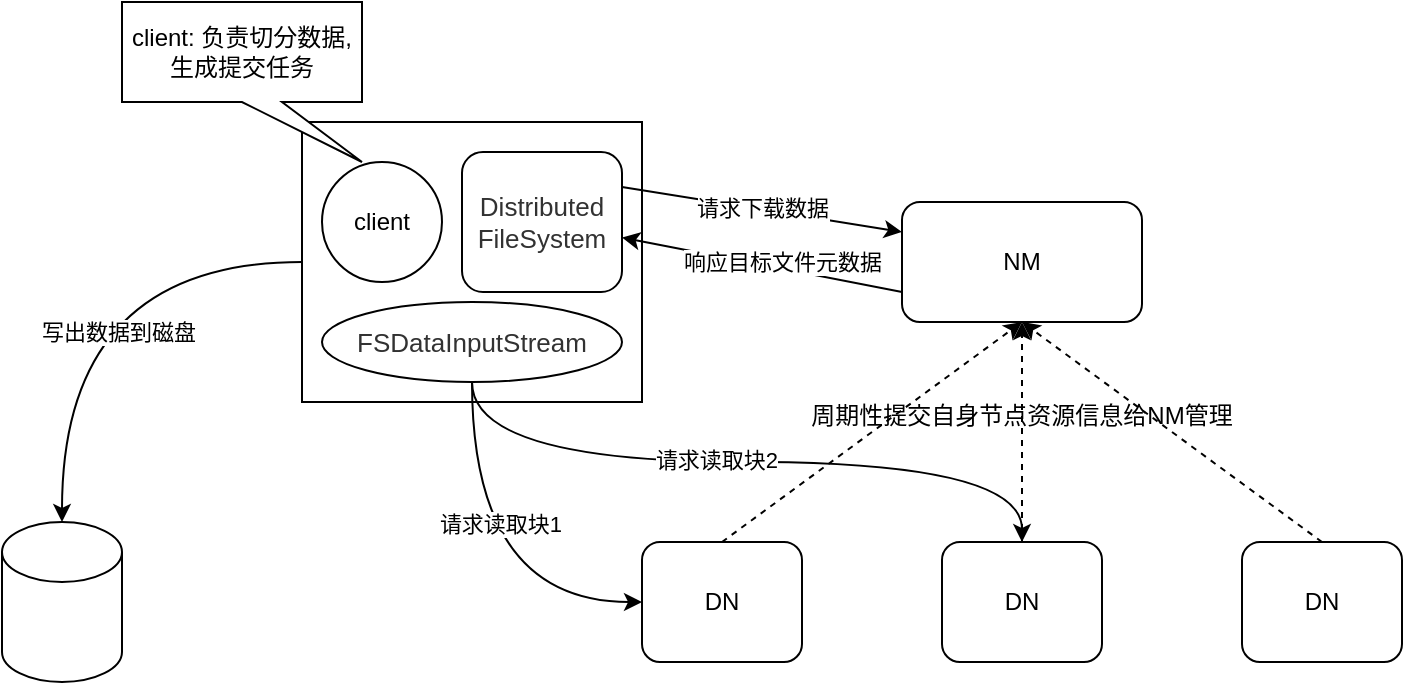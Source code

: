 <mxfile version="14.4.7" type="github">
  <diagram id="V53q0ABg_NFxB4GgH6A1" name="Page-1">
    <mxGraphModel dx="1422" dy="804" grid="1" gridSize="10" guides="1" tooltips="1" connect="1" arrows="1" fold="1" page="1" pageScale="1" pageWidth="827" pageHeight="1169" math="0" shadow="0">
      <root>
        <mxCell id="0" />
        <mxCell id="1" parent="0" />
        <mxCell id="_yPaIhvcv03C6rhxQOYS-2" value="" style="rounded=0;whiteSpace=wrap;html=1;" vertex="1" parent="1">
          <mxGeometry x="200" y="120" width="170" height="140" as="geometry" />
        </mxCell>
        <mxCell id="_yPaIhvcv03C6rhxQOYS-13" style="edgeStyle=orthogonalEdgeStyle;curved=1;rounded=0;orthogonalLoop=1;jettySize=auto;html=1;exitX=0;exitY=0.5;exitDx=0;exitDy=0;entryX=0.5;entryY=0;entryDx=0;entryDy=0;entryPerimeter=0;" edge="1" parent="1" source="_yPaIhvcv03C6rhxQOYS-2" target="_yPaIhvcv03C6rhxQOYS-6">
          <mxGeometry relative="1" as="geometry" />
        </mxCell>
        <mxCell id="_yPaIhvcv03C6rhxQOYS-41" value="写出数据到磁盘" style="edgeLabel;html=1;align=center;verticalAlign=middle;resizable=0;points=[];" vertex="1" connectable="0" parent="_yPaIhvcv03C6rhxQOYS-13">
          <mxGeometry x="0.24" y="28" relative="1" as="geometry">
            <mxPoint as="offset" />
          </mxGeometry>
        </mxCell>
        <mxCell id="_yPaIhvcv03C6rhxQOYS-46" style="edgeStyle=orthogonalEdgeStyle;curved=1;rounded=0;orthogonalLoop=1;jettySize=auto;html=1;exitX=0.5;exitY=1;exitDx=0;exitDy=0;entryX=0;entryY=0.5;entryDx=0;entryDy=0;" edge="1" parent="1" source="_yPaIhvcv03C6rhxQOYS-3" target="_yPaIhvcv03C6rhxQOYS-17">
          <mxGeometry relative="1" as="geometry" />
        </mxCell>
        <mxCell id="_yPaIhvcv03C6rhxQOYS-47" value="请求读取块1" style="edgeLabel;html=1;align=center;verticalAlign=middle;resizable=0;points=[];" vertex="1" connectable="0" parent="_yPaIhvcv03C6rhxQOYS-46">
          <mxGeometry x="-0.272" y="14" relative="1" as="geometry">
            <mxPoint as="offset" />
          </mxGeometry>
        </mxCell>
        <mxCell id="_yPaIhvcv03C6rhxQOYS-50" style="edgeStyle=orthogonalEdgeStyle;curved=1;rounded=0;orthogonalLoop=1;jettySize=auto;html=1;exitX=0.5;exitY=1;exitDx=0;exitDy=0;entryX=0.5;entryY=0;entryDx=0;entryDy=0;" edge="1" parent="1" source="_yPaIhvcv03C6rhxQOYS-3" target="_yPaIhvcv03C6rhxQOYS-19">
          <mxGeometry relative="1" as="geometry" />
        </mxCell>
        <mxCell id="_yPaIhvcv03C6rhxQOYS-51" value="请求读取块2" style="edgeLabel;html=1;align=center;verticalAlign=middle;resizable=0;points=[];" vertex="1" connectable="0" parent="_yPaIhvcv03C6rhxQOYS-50">
          <mxGeometry x="-0.087" y="1" relative="1" as="geometry">
            <mxPoint as="offset" />
          </mxGeometry>
        </mxCell>
        <mxCell id="_yPaIhvcv03C6rhxQOYS-3" value="&lt;span style=&quot;color: rgb(50 , 50 , 50) ; font-size: 13px ; background-color: rgba(255 , 255 , 255 , 0.01)&quot;&gt;FSDataInputStream&lt;/span&gt;" style="ellipse;whiteSpace=wrap;html=1;" vertex="1" parent="1">
          <mxGeometry x="210" y="210" width="150" height="40" as="geometry" />
        </mxCell>
        <mxCell id="_yPaIhvcv03C6rhxQOYS-4" value="client" style="ellipse;whiteSpace=wrap;html=1;aspect=fixed;" vertex="1" parent="1">
          <mxGeometry x="210" y="140" width="60" height="60" as="geometry" />
        </mxCell>
        <mxCell id="_yPaIhvcv03C6rhxQOYS-16" style="edgeStyle=none;rounded=0;orthogonalLoop=1;jettySize=auto;html=1;exitX=1;exitY=0.25;exitDx=0;exitDy=0;entryX=0;entryY=0.25;entryDx=0;entryDy=0;" edge="1" parent="1" source="_yPaIhvcv03C6rhxQOYS-5" target="_yPaIhvcv03C6rhxQOYS-10">
          <mxGeometry relative="1" as="geometry" />
        </mxCell>
        <mxCell id="_yPaIhvcv03C6rhxQOYS-36" value="请求下载数据" style="edgeLabel;html=1;align=center;verticalAlign=middle;resizable=0;points=[];" vertex="1" connectable="0" parent="_yPaIhvcv03C6rhxQOYS-16">
          <mxGeometry x="-0.198" y="-1" relative="1" as="geometry">
            <mxPoint x="13.71" as="offset" />
          </mxGeometry>
        </mxCell>
        <mxCell id="_yPaIhvcv03C6rhxQOYS-5" value="&lt;span style=&quot;color: rgb(50 , 50 , 50) ; font-size: 13px ; background-color: rgba(255 , 255 , 255 , 0.01)&quot;&gt;Distributed FileSystem&lt;/span&gt;" style="rounded=1;whiteSpace=wrap;html=1;" vertex="1" parent="1">
          <mxGeometry x="280" y="135" width="80" height="70" as="geometry" />
        </mxCell>
        <mxCell id="_yPaIhvcv03C6rhxQOYS-6" value="" style="shape=cylinder3;whiteSpace=wrap;html=1;boundedLbl=1;backgroundOutline=1;size=15;" vertex="1" parent="1">
          <mxGeometry x="50" y="320" width="60" height="80" as="geometry" />
        </mxCell>
        <mxCell id="_yPaIhvcv03C6rhxQOYS-39" style="edgeStyle=none;rounded=0;orthogonalLoop=1;jettySize=auto;html=1;exitX=0;exitY=0.75;exitDx=0;exitDy=0;" edge="1" parent="1" source="_yPaIhvcv03C6rhxQOYS-10" target="_yPaIhvcv03C6rhxQOYS-5">
          <mxGeometry relative="1" as="geometry" />
        </mxCell>
        <mxCell id="_yPaIhvcv03C6rhxQOYS-40" value="响应目标文件元数据" style="edgeLabel;html=1;align=center;verticalAlign=middle;resizable=0;points=[];" vertex="1" connectable="0" parent="_yPaIhvcv03C6rhxQOYS-39">
          <mxGeometry x="0.149" y="-2" relative="1" as="geometry">
            <mxPoint x="20.11" y="2.61" as="offset" />
          </mxGeometry>
        </mxCell>
        <mxCell id="_yPaIhvcv03C6rhxQOYS-10" value="NM" style="rounded=1;whiteSpace=wrap;html=1;" vertex="1" parent="1">
          <mxGeometry x="500" y="160" width="120" height="60" as="geometry" />
        </mxCell>
        <mxCell id="_yPaIhvcv03C6rhxQOYS-32" style="edgeStyle=none;rounded=0;orthogonalLoop=1;jettySize=auto;html=1;exitX=0.5;exitY=0;exitDx=0;exitDy=0;entryX=0.5;entryY=1;entryDx=0;entryDy=0;dashed=1;" edge="1" parent="1" source="_yPaIhvcv03C6rhxQOYS-17" target="_yPaIhvcv03C6rhxQOYS-10">
          <mxGeometry relative="1" as="geometry" />
        </mxCell>
        <mxCell id="_yPaIhvcv03C6rhxQOYS-17" value="DN" style="rounded=1;whiteSpace=wrap;html=1;" vertex="1" parent="1">
          <mxGeometry x="370" y="330" width="80" height="60" as="geometry" />
        </mxCell>
        <mxCell id="_yPaIhvcv03C6rhxQOYS-18" style="edgeStyle=none;rounded=0;orthogonalLoop=1;jettySize=auto;html=1;exitX=1;exitY=0.5;exitDx=0;exitDy=0;" edge="1" parent="1" source="_yPaIhvcv03C6rhxQOYS-17" target="_yPaIhvcv03C6rhxQOYS-17">
          <mxGeometry relative="1" as="geometry" />
        </mxCell>
        <mxCell id="_yPaIhvcv03C6rhxQOYS-30" style="edgeStyle=none;rounded=0;orthogonalLoop=1;jettySize=auto;html=1;exitX=0.5;exitY=0;exitDx=0;exitDy=0;entryX=0.5;entryY=1;entryDx=0;entryDy=0;dashed=1;" edge="1" parent="1" source="_yPaIhvcv03C6rhxQOYS-19" target="_yPaIhvcv03C6rhxQOYS-10">
          <mxGeometry relative="1" as="geometry" />
        </mxCell>
        <mxCell id="_yPaIhvcv03C6rhxQOYS-19" value="DN" style="rounded=1;whiteSpace=wrap;html=1;" vertex="1" parent="1">
          <mxGeometry x="520" y="330" width="80" height="60" as="geometry" />
        </mxCell>
        <mxCell id="_yPaIhvcv03C6rhxQOYS-33" style="edgeStyle=none;rounded=0;orthogonalLoop=1;jettySize=auto;html=1;exitX=0.5;exitY=0;exitDx=0;exitDy=0;entryX=0.5;entryY=1;entryDx=0;entryDy=0;dashed=1;" edge="1" parent="1" source="_yPaIhvcv03C6rhxQOYS-20" target="_yPaIhvcv03C6rhxQOYS-10">
          <mxGeometry relative="1" as="geometry" />
        </mxCell>
        <mxCell id="_yPaIhvcv03C6rhxQOYS-20" value="DN" style="rounded=1;whiteSpace=wrap;html=1;" vertex="1" parent="1">
          <mxGeometry x="670" y="330" width="80" height="60" as="geometry" />
        </mxCell>
        <mxCell id="_yPaIhvcv03C6rhxQOYS-26" value="&lt;span&gt;client: 负责切分数据,生成提交任务&lt;/span&gt;" style="shape=callout;whiteSpace=wrap;html=1;perimeter=calloutPerimeter;position2=1;base=20;" vertex="1" parent="1">
          <mxGeometry x="110" y="60" width="120" height="80" as="geometry" />
        </mxCell>
        <mxCell id="_yPaIhvcv03C6rhxQOYS-34" value="周期性提交自身节点资源信息给NM管理" style="text;html=1;strokeColor=none;fillColor=none;align=center;verticalAlign=middle;whiteSpace=wrap;rounded=0;" vertex="1" parent="1">
          <mxGeometry x="440" y="257" width="240" height="20" as="geometry" />
        </mxCell>
      </root>
    </mxGraphModel>
  </diagram>
</mxfile>
